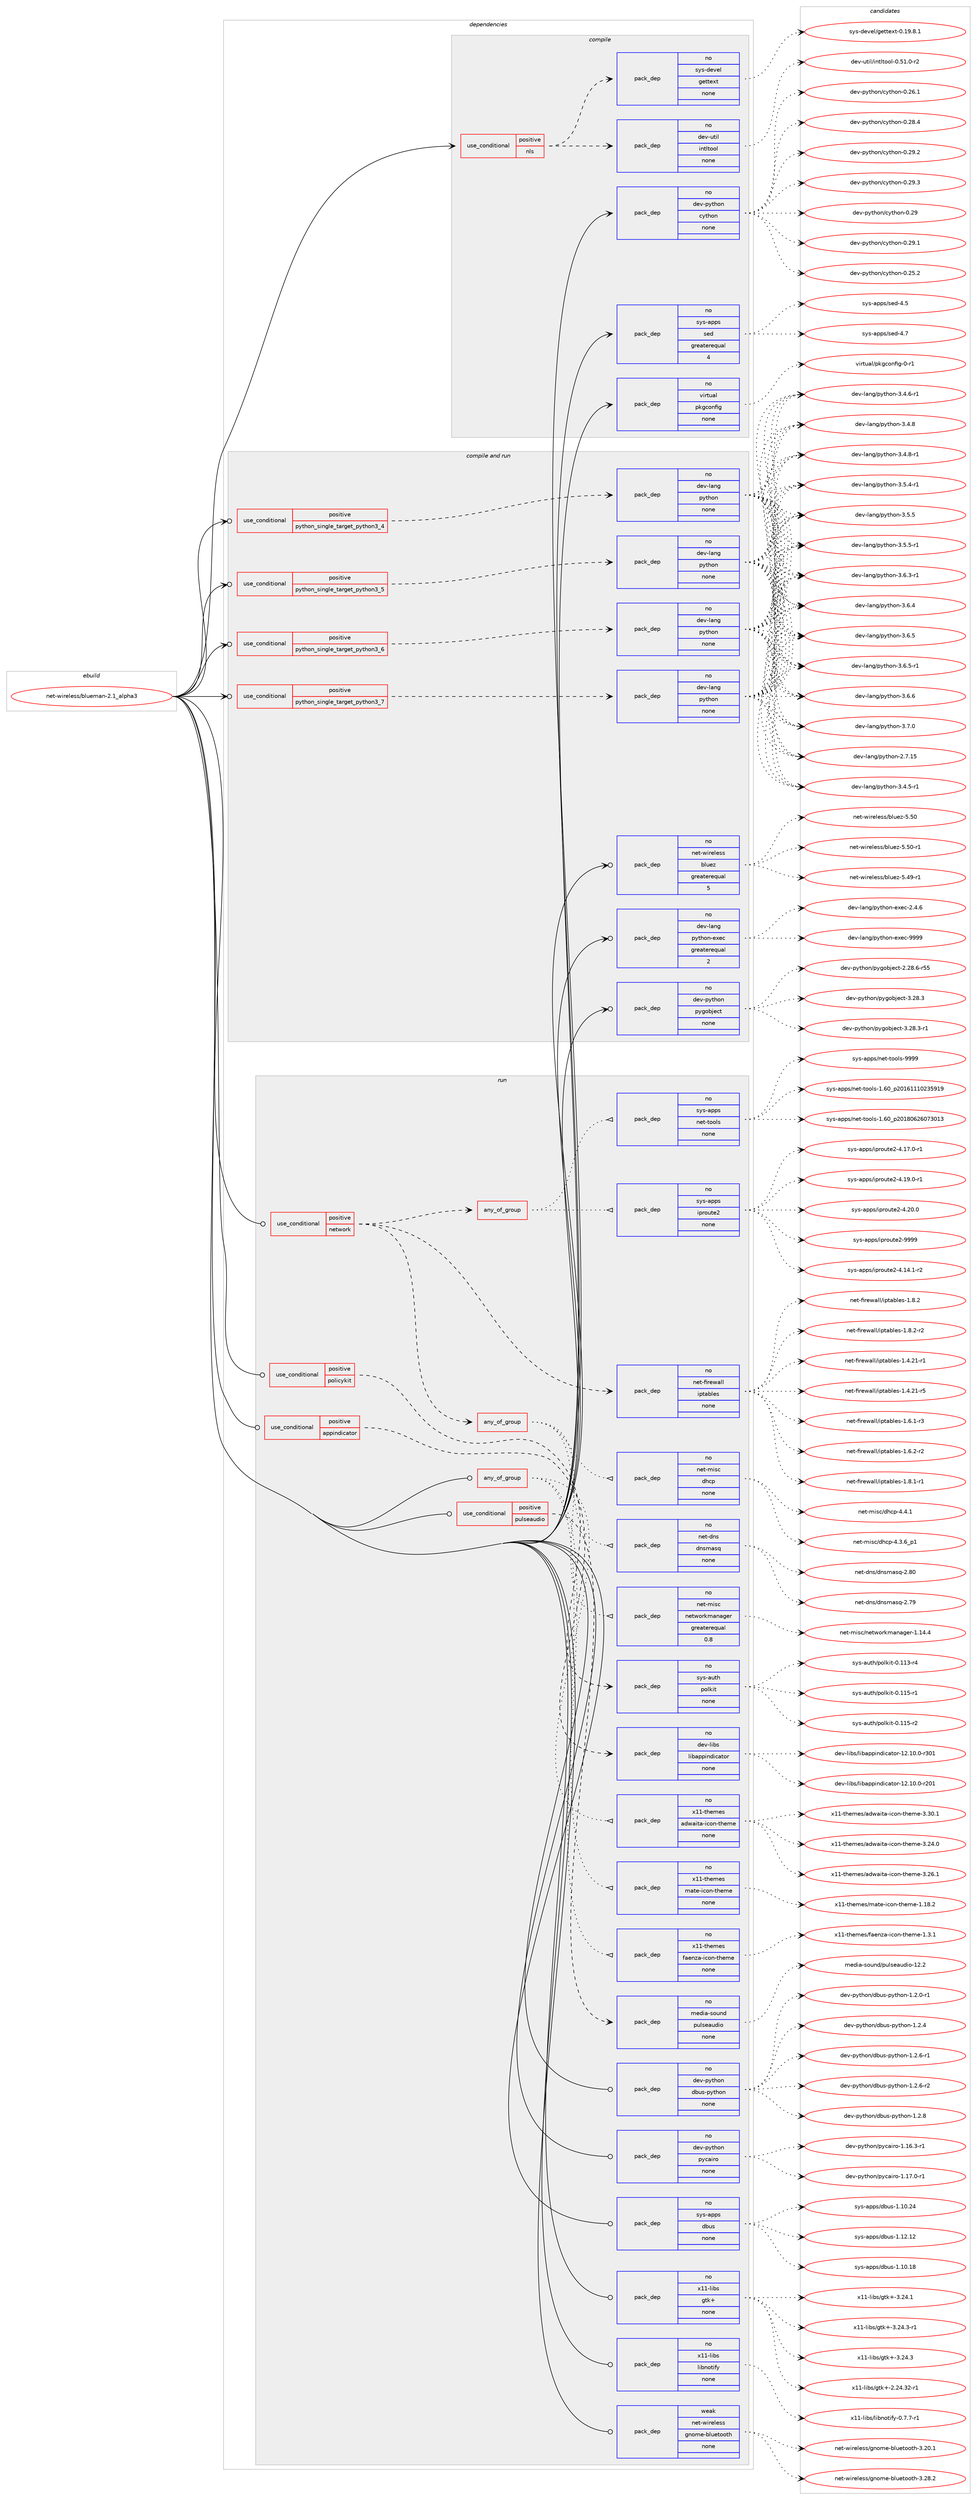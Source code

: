 digraph prolog {

# *************
# Graph options
# *************

newrank=true;
concentrate=true;
compound=true;
graph [rankdir=LR,fontname=Helvetica,fontsize=10,ranksep=1.5];#, ranksep=2.5, nodesep=0.2];
edge  [arrowhead=vee];
node  [fontname=Helvetica,fontsize=10];

# **********
# The ebuild
# **********

subgraph cluster_leftcol {
color=gray;
rank=same;
label=<<i>ebuild</i>>;
id [label="net-wireless/blueman-2.1_alpha3", color=red, width=4, href="../net-wireless/blueman-2.1_alpha3.svg"];
}

# ****************
# The dependencies
# ****************

subgraph cluster_midcol {
color=gray;
label=<<i>dependencies</i>>;
subgraph cluster_compile {
fillcolor="#eeeeee";
style=filled;
label=<<i>compile</i>>;
subgraph cond883 {
dependency4845 [label=<<TABLE BORDER="0" CELLBORDER="1" CELLSPACING="0" CELLPADDING="4"><TR><TD ROWSPAN="3" CELLPADDING="10">use_conditional</TD></TR><TR><TD>positive</TD></TR><TR><TD>nls</TD></TR></TABLE>>, shape=none, color=red];
subgraph pack3833 {
dependency4846 [label=<<TABLE BORDER="0" CELLBORDER="1" CELLSPACING="0" CELLPADDING="4" WIDTH="220"><TR><TD ROWSPAN="6" CELLPADDING="30">pack_dep</TD></TR><TR><TD WIDTH="110">no</TD></TR><TR><TD>dev-util</TD></TR><TR><TD>intltool</TD></TR><TR><TD>none</TD></TR><TR><TD></TD></TR></TABLE>>, shape=none, color=blue];
}
dependency4845:e -> dependency4846:w [weight=20,style="dashed",arrowhead="vee"];
subgraph pack3834 {
dependency4847 [label=<<TABLE BORDER="0" CELLBORDER="1" CELLSPACING="0" CELLPADDING="4" WIDTH="220"><TR><TD ROWSPAN="6" CELLPADDING="30">pack_dep</TD></TR><TR><TD WIDTH="110">no</TD></TR><TR><TD>sys-devel</TD></TR><TR><TD>gettext</TD></TR><TR><TD>none</TD></TR><TR><TD></TD></TR></TABLE>>, shape=none, color=blue];
}
dependency4845:e -> dependency4847:w [weight=20,style="dashed",arrowhead="vee"];
}
id:e -> dependency4845:w [weight=20,style="solid",arrowhead="vee"];
subgraph pack3835 {
dependency4848 [label=<<TABLE BORDER="0" CELLBORDER="1" CELLSPACING="0" CELLPADDING="4" WIDTH="220"><TR><TD ROWSPAN="6" CELLPADDING="30">pack_dep</TD></TR><TR><TD WIDTH="110">no</TD></TR><TR><TD>dev-python</TD></TR><TR><TD>cython</TD></TR><TR><TD>none</TD></TR><TR><TD></TD></TR></TABLE>>, shape=none, color=blue];
}
id:e -> dependency4848:w [weight=20,style="solid",arrowhead="vee"];
subgraph pack3836 {
dependency4849 [label=<<TABLE BORDER="0" CELLBORDER="1" CELLSPACING="0" CELLPADDING="4" WIDTH="220"><TR><TD ROWSPAN="6" CELLPADDING="30">pack_dep</TD></TR><TR><TD WIDTH="110">no</TD></TR><TR><TD>sys-apps</TD></TR><TR><TD>sed</TD></TR><TR><TD>greaterequal</TD></TR><TR><TD>4</TD></TR></TABLE>>, shape=none, color=blue];
}
id:e -> dependency4849:w [weight=20,style="solid",arrowhead="vee"];
subgraph pack3837 {
dependency4850 [label=<<TABLE BORDER="0" CELLBORDER="1" CELLSPACING="0" CELLPADDING="4" WIDTH="220"><TR><TD ROWSPAN="6" CELLPADDING="30">pack_dep</TD></TR><TR><TD WIDTH="110">no</TD></TR><TR><TD>virtual</TD></TR><TR><TD>pkgconfig</TD></TR><TR><TD>none</TD></TR><TR><TD></TD></TR></TABLE>>, shape=none, color=blue];
}
id:e -> dependency4850:w [weight=20,style="solid",arrowhead="vee"];
}
subgraph cluster_compileandrun {
fillcolor="#eeeeee";
style=filled;
label=<<i>compile and run</i>>;
subgraph cond884 {
dependency4851 [label=<<TABLE BORDER="0" CELLBORDER="1" CELLSPACING="0" CELLPADDING="4"><TR><TD ROWSPAN="3" CELLPADDING="10">use_conditional</TD></TR><TR><TD>positive</TD></TR><TR><TD>python_single_target_python3_4</TD></TR></TABLE>>, shape=none, color=red];
subgraph pack3838 {
dependency4852 [label=<<TABLE BORDER="0" CELLBORDER="1" CELLSPACING="0" CELLPADDING="4" WIDTH="220"><TR><TD ROWSPAN="6" CELLPADDING="30">pack_dep</TD></TR><TR><TD WIDTH="110">no</TD></TR><TR><TD>dev-lang</TD></TR><TR><TD>python</TD></TR><TR><TD>none</TD></TR><TR><TD></TD></TR></TABLE>>, shape=none, color=blue];
}
dependency4851:e -> dependency4852:w [weight=20,style="dashed",arrowhead="vee"];
}
id:e -> dependency4851:w [weight=20,style="solid",arrowhead="odotvee"];
subgraph cond885 {
dependency4853 [label=<<TABLE BORDER="0" CELLBORDER="1" CELLSPACING="0" CELLPADDING="4"><TR><TD ROWSPAN="3" CELLPADDING="10">use_conditional</TD></TR><TR><TD>positive</TD></TR><TR><TD>python_single_target_python3_5</TD></TR></TABLE>>, shape=none, color=red];
subgraph pack3839 {
dependency4854 [label=<<TABLE BORDER="0" CELLBORDER="1" CELLSPACING="0" CELLPADDING="4" WIDTH="220"><TR><TD ROWSPAN="6" CELLPADDING="30">pack_dep</TD></TR><TR><TD WIDTH="110">no</TD></TR><TR><TD>dev-lang</TD></TR><TR><TD>python</TD></TR><TR><TD>none</TD></TR><TR><TD></TD></TR></TABLE>>, shape=none, color=blue];
}
dependency4853:e -> dependency4854:w [weight=20,style="dashed",arrowhead="vee"];
}
id:e -> dependency4853:w [weight=20,style="solid",arrowhead="odotvee"];
subgraph cond886 {
dependency4855 [label=<<TABLE BORDER="0" CELLBORDER="1" CELLSPACING="0" CELLPADDING="4"><TR><TD ROWSPAN="3" CELLPADDING="10">use_conditional</TD></TR><TR><TD>positive</TD></TR><TR><TD>python_single_target_python3_6</TD></TR></TABLE>>, shape=none, color=red];
subgraph pack3840 {
dependency4856 [label=<<TABLE BORDER="0" CELLBORDER="1" CELLSPACING="0" CELLPADDING="4" WIDTH="220"><TR><TD ROWSPAN="6" CELLPADDING="30">pack_dep</TD></TR><TR><TD WIDTH="110">no</TD></TR><TR><TD>dev-lang</TD></TR><TR><TD>python</TD></TR><TR><TD>none</TD></TR><TR><TD></TD></TR></TABLE>>, shape=none, color=blue];
}
dependency4855:e -> dependency4856:w [weight=20,style="dashed",arrowhead="vee"];
}
id:e -> dependency4855:w [weight=20,style="solid",arrowhead="odotvee"];
subgraph cond887 {
dependency4857 [label=<<TABLE BORDER="0" CELLBORDER="1" CELLSPACING="0" CELLPADDING="4"><TR><TD ROWSPAN="3" CELLPADDING="10">use_conditional</TD></TR><TR><TD>positive</TD></TR><TR><TD>python_single_target_python3_7</TD></TR></TABLE>>, shape=none, color=red];
subgraph pack3841 {
dependency4858 [label=<<TABLE BORDER="0" CELLBORDER="1" CELLSPACING="0" CELLPADDING="4" WIDTH="220"><TR><TD ROWSPAN="6" CELLPADDING="30">pack_dep</TD></TR><TR><TD WIDTH="110">no</TD></TR><TR><TD>dev-lang</TD></TR><TR><TD>python</TD></TR><TR><TD>none</TD></TR><TR><TD></TD></TR></TABLE>>, shape=none, color=blue];
}
dependency4857:e -> dependency4858:w [weight=20,style="dashed",arrowhead="vee"];
}
id:e -> dependency4857:w [weight=20,style="solid",arrowhead="odotvee"];
subgraph pack3842 {
dependency4859 [label=<<TABLE BORDER="0" CELLBORDER="1" CELLSPACING="0" CELLPADDING="4" WIDTH="220"><TR><TD ROWSPAN="6" CELLPADDING="30">pack_dep</TD></TR><TR><TD WIDTH="110">no</TD></TR><TR><TD>dev-lang</TD></TR><TR><TD>python-exec</TD></TR><TR><TD>greaterequal</TD></TR><TR><TD>2</TD></TR></TABLE>>, shape=none, color=blue];
}
id:e -> dependency4859:w [weight=20,style="solid",arrowhead="odotvee"];
subgraph pack3843 {
dependency4860 [label=<<TABLE BORDER="0" CELLBORDER="1" CELLSPACING="0" CELLPADDING="4" WIDTH="220"><TR><TD ROWSPAN="6" CELLPADDING="30">pack_dep</TD></TR><TR><TD WIDTH="110">no</TD></TR><TR><TD>dev-python</TD></TR><TR><TD>pygobject</TD></TR><TR><TD>none</TD></TR><TR><TD></TD></TR></TABLE>>, shape=none, color=blue];
}
id:e -> dependency4860:w [weight=20,style="solid",arrowhead="odotvee"];
subgraph pack3844 {
dependency4861 [label=<<TABLE BORDER="0" CELLBORDER="1" CELLSPACING="0" CELLPADDING="4" WIDTH="220"><TR><TD ROWSPAN="6" CELLPADDING="30">pack_dep</TD></TR><TR><TD WIDTH="110">no</TD></TR><TR><TD>net-wireless</TD></TR><TR><TD>bluez</TD></TR><TR><TD>greaterequal</TD></TR><TR><TD>5</TD></TR></TABLE>>, shape=none, color=blue];
}
id:e -> dependency4861:w [weight=20,style="solid",arrowhead="odotvee"];
}
subgraph cluster_run {
fillcolor="#eeeeee";
style=filled;
label=<<i>run</i>>;
subgraph any128 {
dependency4862 [label=<<TABLE BORDER="0" CELLBORDER="1" CELLSPACING="0" CELLPADDING="4"><TR><TD CELLPADDING="10">any_of_group</TD></TR></TABLE>>, shape=none, color=red];subgraph pack3845 {
dependency4863 [label=<<TABLE BORDER="0" CELLBORDER="1" CELLSPACING="0" CELLPADDING="4" WIDTH="220"><TR><TD ROWSPAN="6" CELLPADDING="30">pack_dep</TD></TR><TR><TD WIDTH="110">no</TD></TR><TR><TD>x11-themes</TD></TR><TR><TD>adwaita-icon-theme</TD></TR><TR><TD>none</TD></TR><TR><TD></TD></TR></TABLE>>, shape=none, color=blue];
}
dependency4862:e -> dependency4863:w [weight=20,style="dotted",arrowhead="oinv"];
subgraph pack3846 {
dependency4864 [label=<<TABLE BORDER="0" CELLBORDER="1" CELLSPACING="0" CELLPADDING="4" WIDTH="220"><TR><TD ROWSPAN="6" CELLPADDING="30">pack_dep</TD></TR><TR><TD WIDTH="110">no</TD></TR><TR><TD>x11-themes</TD></TR><TR><TD>faenza-icon-theme</TD></TR><TR><TD>none</TD></TR><TR><TD></TD></TR></TABLE>>, shape=none, color=blue];
}
dependency4862:e -> dependency4864:w [weight=20,style="dotted",arrowhead="oinv"];
subgraph pack3847 {
dependency4865 [label=<<TABLE BORDER="0" CELLBORDER="1" CELLSPACING="0" CELLPADDING="4" WIDTH="220"><TR><TD ROWSPAN="6" CELLPADDING="30">pack_dep</TD></TR><TR><TD WIDTH="110">no</TD></TR><TR><TD>x11-themes</TD></TR><TR><TD>mate-icon-theme</TD></TR><TR><TD>none</TD></TR><TR><TD></TD></TR></TABLE>>, shape=none, color=blue];
}
dependency4862:e -> dependency4865:w [weight=20,style="dotted",arrowhead="oinv"];
}
id:e -> dependency4862:w [weight=20,style="solid",arrowhead="odot"];
subgraph cond888 {
dependency4866 [label=<<TABLE BORDER="0" CELLBORDER="1" CELLSPACING="0" CELLPADDING="4"><TR><TD ROWSPAN="3" CELLPADDING="10">use_conditional</TD></TR><TR><TD>positive</TD></TR><TR><TD>appindicator</TD></TR></TABLE>>, shape=none, color=red];
subgraph pack3848 {
dependency4867 [label=<<TABLE BORDER="0" CELLBORDER="1" CELLSPACING="0" CELLPADDING="4" WIDTH="220"><TR><TD ROWSPAN="6" CELLPADDING="30">pack_dep</TD></TR><TR><TD WIDTH="110">no</TD></TR><TR><TD>dev-libs</TD></TR><TR><TD>libappindicator</TD></TR><TR><TD>none</TD></TR><TR><TD></TD></TR></TABLE>>, shape=none, color=blue];
}
dependency4866:e -> dependency4867:w [weight=20,style="dashed",arrowhead="vee"];
}
id:e -> dependency4866:w [weight=20,style="solid",arrowhead="odot"];
subgraph cond889 {
dependency4868 [label=<<TABLE BORDER="0" CELLBORDER="1" CELLSPACING="0" CELLPADDING="4"><TR><TD ROWSPAN="3" CELLPADDING="10">use_conditional</TD></TR><TR><TD>positive</TD></TR><TR><TD>network</TD></TR></TABLE>>, shape=none, color=red];
subgraph pack3849 {
dependency4869 [label=<<TABLE BORDER="0" CELLBORDER="1" CELLSPACING="0" CELLPADDING="4" WIDTH="220"><TR><TD ROWSPAN="6" CELLPADDING="30">pack_dep</TD></TR><TR><TD WIDTH="110">no</TD></TR><TR><TD>net-firewall</TD></TR><TR><TD>iptables</TD></TR><TR><TD>none</TD></TR><TR><TD></TD></TR></TABLE>>, shape=none, color=blue];
}
dependency4868:e -> dependency4869:w [weight=20,style="dashed",arrowhead="vee"];
subgraph any129 {
dependency4870 [label=<<TABLE BORDER="0" CELLBORDER="1" CELLSPACING="0" CELLPADDING="4"><TR><TD CELLPADDING="10">any_of_group</TD></TR></TABLE>>, shape=none, color=red];subgraph pack3850 {
dependency4871 [label=<<TABLE BORDER="0" CELLBORDER="1" CELLSPACING="0" CELLPADDING="4" WIDTH="220"><TR><TD ROWSPAN="6" CELLPADDING="30">pack_dep</TD></TR><TR><TD WIDTH="110">no</TD></TR><TR><TD>sys-apps</TD></TR><TR><TD>net-tools</TD></TR><TR><TD>none</TD></TR><TR><TD></TD></TR></TABLE>>, shape=none, color=blue];
}
dependency4870:e -> dependency4871:w [weight=20,style="dotted",arrowhead="oinv"];
subgraph pack3851 {
dependency4872 [label=<<TABLE BORDER="0" CELLBORDER="1" CELLSPACING="0" CELLPADDING="4" WIDTH="220"><TR><TD ROWSPAN="6" CELLPADDING="30">pack_dep</TD></TR><TR><TD WIDTH="110">no</TD></TR><TR><TD>sys-apps</TD></TR><TR><TD>iproute2</TD></TR><TR><TD>none</TD></TR><TR><TD></TD></TR></TABLE>>, shape=none, color=blue];
}
dependency4870:e -> dependency4872:w [weight=20,style="dotted",arrowhead="oinv"];
}
dependency4868:e -> dependency4870:w [weight=20,style="dashed",arrowhead="vee"];
subgraph any130 {
dependency4873 [label=<<TABLE BORDER="0" CELLBORDER="1" CELLSPACING="0" CELLPADDING="4"><TR><TD CELLPADDING="10">any_of_group</TD></TR></TABLE>>, shape=none, color=red];subgraph pack3852 {
dependency4874 [label=<<TABLE BORDER="0" CELLBORDER="1" CELLSPACING="0" CELLPADDING="4" WIDTH="220"><TR><TD ROWSPAN="6" CELLPADDING="30">pack_dep</TD></TR><TR><TD WIDTH="110">no</TD></TR><TR><TD>net-dns</TD></TR><TR><TD>dnsmasq</TD></TR><TR><TD>none</TD></TR><TR><TD></TD></TR></TABLE>>, shape=none, color=blue];
}
dependency4873:e -> dependency4874:w [weight=20,style="dotted",arrowhead="oinv"];
subgraph pack3853 {
dependency4875 [label=<<TABLE BORDER="0" CELLBORDER="1" CELLSPACING="0" CELLPADDING="4" WIDTH="220"><TR><TD ROWSPAN="6" CELLPADDING="30">pack_dep</TD></TR><TR><TD WIDTH="110">no</TD></TR><TR><TD>net-misc</TD></TR><TR><TD>dhcp</TD></TR><TR><TD>none</TD></TR><TR><TD></TD></TR></TABLE>>, shape=none, color=blue];
}
dependency4873:e -> dependency4875:w [weight=20,style="dotted",arrowhead="oinv"];
subgraph pack3854 {
dependency4876 [label=<<TABLE BORDER="0" CELLBORDER="1" CELLSPACING="0" CELLPADDING="4" WIDTH="220"><TR><TD ROWSPAN="6" CELLPADDING="30">pack_dep</TD></TR><TR><TD WIDTH="110">no</TD></TR><TR><TD>net-misc</TD></TR><TR><TD>networkmanager</TD></TR><TR><TD>greaterequal</TD></TR><TR><TD>0.8</TD></TR></TABLE>>, shape=none, color=blue];
}
dependency4873:e -> dependency4876:w [weight=20,style="dotted",arrowhead="oinv"];
}
dependency4868:e -> dependency4873:w [weight=20,style="dashed",arrowhead="vee"];
}
id:e -> dependency4868:w [weight=20,style="solid",arrowhead="odot"];
subgraph cond890 {
dependency4877 [label=<<TABLE BORDER="0" CELLBORDER="1" CELLSPACING="0" CELLPADDING="4"><TR><TD ROWSPAN="3" CELLPADDING="10">use_conditional</TD></TR><TR><TD>positive</TD></TR><TR><TD>policykit</TD></TR></TABLE>>, shape=none, color=red];
subgraph pack3855 {
dependency4878 [label=<<TABLE BORDER="0" CELLBORDER="1" CELLSPACING="0" CELLPADDING="4" WIDTH="220"><TR><TD ROWSPAN="6" CELLPADDING="30">pack_dep</TD></TR><TR><TD WIDTH="110">no</TD></TR><TR><TD>sys-auth</TD></TR><TR><TD>polkit</TD></TR><TR><TD>none</TD></TR><TR><TD></TD></TR></TABLE>>, shape=none, color=blue];
}
dependency4877:e -> dependency4878:w [weight=20,style="dashed",arrowhead="vee"];
}
id:e -> dependency4877:w [weight=20,style="solid",arrowhead="odot"];
subgraph cond891 {
dependency4879 [label=<<TABLE BORDER="0" CELLBORDER="1" CELLSPACING="0" CELLPADDING="4"><TR><TD ROWSPAN="3" CELLPADDING="10">use_conditional</TD></TR><TR><TD>positive</TD></TR><TR><TD>pulseaudio</TD></TR></TABLE>>, shape=none, color=red];
subgraph pack3856 {
dependency4880 [label=<<TABLE BORDER="0" CELLBORDER="1" CELLSPACING="0" CELLPADDING="4" WIDTH="220"><TR><TD ROWSPAN="6" CELLPADDING="30">pack_dep</TD></TR><TR><TD WIDTH="110">no</TD></TR><TR><TD>media-sound</TD></TR><TR><TD>pulseaudio</TD></TR><TR><TD>none</TD></TR><TR><TD></TD></TR></TABLE>>, shape=none, color=blue];
}
dependency4879:e -> dependency4880:w [weight=20,style="dashed",arrowhead="vee"];
}
id:e -> dependency4879:w [weight=20,style="solid",arrowhead="odot"];
subgraph pack3857 {
dependency4881 [label=<<TABLE BORDER="0" CELLBORDER="1" CELLSPACING="0" CELLPADDING="4" WIDTH="220"><TR><TD ROWSPAN="6" CELLPADDING="30">pack_dep</TD></TR><TR><TD WIDTH="110">no</TD></TR><TR><TD>dev-python</TD></TR><TR><TD>dbus-python</TD></TR><TR><TD>none</TD></TR><TR><TD></TD></TR></TABLE>>, shape=none, color=blue];
}
id:e -> dependency4881:w [weight=20,style="solid",arrowhead="odot"];
subgraph pack3858 {
dependency4882 [label=<<TABLE BORDER="0" CELLBORDER="1" CELLSPACING="0" CELLPADDING="4" WIDTH="220"><TR><TD ROWSPAN="6" CELLPADDING="30">pack_dep</TD></TR><TR><TD WIDTH="110">no</TD></TR><TR><TD>dev-python</TD></TR><TR><TD>pycairo</TD></TR><TR><TD>none</TD></TR><TR><TD></TD></TR></TABLE>>, shape=none, color=blue];
}
id:e -> dependency4882:w [weight=20,style="solid",arrowhead="odot"];
subgraph pack3859 {
dependency4883 [label=<<TABLE BORDER="0" CELLBORDER="1" CELLSPACING="0" CELLPADDING="4" WIDTH="220"><TR><TD ROWSPAN="6" CELLPADDING="30">pack_dep</TD></TR><TR><TD WIDTH="110">no</TD></TR><TR><TD>sys-apps</TD></TR><TR><TD>dbus</TD></TR><TR><TD>none</TD></TR><TR><TD></TD></TR></TABLE>>, shape=none, color=blue];
}
id:e -> dependency4883:w [weight=20,style="solid",arrowhead="odot"];
subgraph pack3860 {
dependency4884 [label=<<TABLE BORDER="0" CELLBORDER="1" CELLSPACING="0" CELLPADDING="4" WIDTH="220"><TR><TD ROWSPAN="6" CELLPADDING="30">pack_dep</TD></TR><TR><TD WIDTH="110">no</TD></TR><TR><TD>x11-libs</TD></TR><TR><TD>gtk+</TD></TR><TR><TD>none</TD></TR><TR><TD></TD></TR></TABLE>>, shape=none, color=blue];
}
id:e -> dependency4884:w [weight=20,style="solid",arrowhead="odot"];
subgraph pack3861 {
dependency4885 [label=<<TABLE BORDER="0" CELLBORDER="1" CELLSPACING="0" CELLPADDING="4" WIDTH="220"><TR><TD ROWSPAN="6" CELLPADDING="30">pack_dep</TD></TR><TR><TD WIDTH="110">no</TD></TR><TR><TD>x11-libs</TD></TR><TR><TD>libnotify</TD></TR><TR><TD>none</TD></TR><TR><TD></TD></TR></TABLE>>, shape=none, color=blue];
}
id:e -> dependency4885:w [weight=20,style="solid",arrowhead="odot"];
subgraph pack3862 {
dependency4886 [label=<<TABLE BORDER="0" CELLBORDER="1" CELLSPACING="0" CELLPADDING="4" WIDTH="220"><TR><TD ROWSPAN="6" CELLPADDING="30">pack_dep</TD></TR><TR><TD WIDTH="110">weak</TD></TR><TR><TD>net-wireless</TD></TR><TR><TD>gnome-bluetooth</TD></TR><TR><TD>none</TD></TR><TR><TD></TD></TR></TABLE>>, shape=none, color=blue];
}
id:e -> dependency4886:w [weight=20,style="solid",arrowhead="odot"];
}
}

# **************
# The candidates
# **************

subgraph cluster_choices {
rank=same;
color=gray;
label=<<i>candidates</i>>;

subgraph choice3833 {
color=black;
nodesep=1;
choice1001011184511711610510847105110116108116111111108454846534946484511450 [label="dev-util/intltool-0.51.0-r2", color=red, width=4,href="../dev-util/intltool-0.51.0-r2.svg"];
dependency4846:e -> choice1001011184511711610510847105110116108116111111108454846534946484511450:w [style=dotted,weight="100"];
}
subgraph choice3834 {
color=black;
nodesep=1;
choice1151211154510010111810110847103101116116101120116454846495746564649 [label="sys-devel/gettext-0.19.8.1", color=red, width=4,href="../sys-devel/gettext-0.19.8.1.svg"];
dependency4847:e -> choice1151211154510010111810110847103101116116101120116454846495746564649:w [style=dotted,weight="100"];
}
subgraph choice3835 {
color=black;
nodesep=1;
choice1001011184511212111610411111047991211161041111104548465057 [label="dev-python/cython-0.29", color=red, width=4,href="../dev-python/cython-0.29.svg"];
choice10010111845112121116104111110479912111610411111045484650574649 [label="dev-python/cython-0.29.1", color=red, width=4,href="../dev-python/cython-0.29.1.svg"];
choice10010111845112121116104111110479912111610411111045484650534650 [label="dev-python/cython-0.25.2", color=red, width=4,href="../dev-python/cython-0.25.2.svg"];
choice10010111845112121116104111110479912111610411111045484650544649 [label="dev-python/cython-0.26.1", color=red, width=4,href="../dev-python/cython-0.26.1.svg"];
choice10010111845112121116104111110479912111610411111045484650564652 [label="dev-python/cython-0.28.4", color=red, width=4,href="../dev-python/cython-0.28.4.svg"];
choice10010111845112121116104111110479912111610411111045484650574650 [label="dev-python/cython-0.29.2", color=red, width=4,href="../dev-python/cython-0.29.2.svg"];
choice10010111845112121116104111110479912111610411111045484650574651 [label="dev-python/cython-0.29.3", color=red, width=4,href="../dev-python/cython-0.29.3.svg"];
dependency4848:e -> choice1001011184511212111610411111047991211161041111104548465057:w [style=dotted,weight="100"];
dependency4848:e -> choice10010111845112121116104111110479912111610411111045484650574649:w [style=dotted,weight="100"];
dependency4848:e -> choice10010111845112121116104111110479912111610411111045484650534650:w [style=dotted,weight="100"];
dependency4848:e -> choice10010111845112121116104111110479912111610411111045484650544649:w [style=dotted,weight="100"];
dependency4848:e -> choice10010111845112121116104111110479912111610411111045484650564652:w [style=dotted,weight="100"];
dependency4848:e -> choice10010111845112121116104111110479912111610411111045484650574650:w [style=dotted,weight="100"];
dependency4848:e -> choice10010111845112121116104111110479912111610411111045484650574651:w [style=dotted,weight="100"];
}
subgraph choice3836 {
color=black;
nodesep=1;
choice11512111545971121121154711510110045524653 [label="sys-apps/sed-4.5", color=red, width=4,href="../sys-apps/sed-4.5.svg"];
choice11512111545971121121154711510110045524655 [label="sys-apps/sed-4.7", color=red, width=4,href="../sys-apps/sed-4.7.svg"];
dependency4849:e -> choice11512111545971121121154711510110045524653:w [style=dotted,weight="100"];
dependency4849:e -> choice11512111545971121121154711510110045524655:w [style=dotted,weight="100"];
}
subgraph choice3837 {
color=black;
nodesep=1;
choice11810511411611797108471121071039911111010210510345484511449 [label="virtual/pkgconfig-0-r1", color=red, width=4,href="../virtual/pkgconfig-0-r1.svg"];
dependency4850:e -> choice11810511411611797108471121071039911111010210510345484511449:w [style=dotted,weight="100"];
}
subgraph choice3838 {
color=black;
nodesep=1;
choice10010111845108971101034711212111610411111045504655464953 [label="dev-lang/python-2.7.15", color=red, width=4,href="../dev-lang/python-2.7.15.svg"];
choice1001011184510897110103471121211161041111104551465246534511449 [label="dev-lang/python-3.4.5-r1", color=red, width=4,href="../dev-lang/python-3.4.5-r1.svg"];
choice1001011184510897110103471121211161041111104551465246544511449 [label="dev-lang/python-3.4.6-r1", color=red, width=4,href="../dev-lang/python-3.4.6-r1.svg"];
choice100101118451089711010347112121116104111110455146524656 [label="dev-lang/python-3.4.8", color=red, width=4,href="../dev-lang/python-3.4.8.svg"];
choice1001011184510897110103471121211161041111104551465246564511449 [label="dev-lang/python-3.4.8-r1", color=red, width=4,href="../dev-lang/python-3.4.8-r1.svg"];
choice1001011184510897110103471121211161041111104551465346524511449 [label="dev-lang/python-3.5.4-r1", color=red, width=4,href="../dev-lang/python-3.5.4-r1.svg"];
choice100101118451089711010347112121116104111110455146534653 [label="dev-lang/python-3.5.5", color=red, width=4,href="../dev-lang/python-3.5.5.svg"];
choice1001011184510897110103471121211161041111104551465346534511449 [label="dev-lang/python-3.5.5-r1", color=red, width=4,href="../dev-lang/python-3.5.5-r1.svg"];
choice1001011184510897110103471121211161041111104551465446514511449 [label="dev-lang/python-3.6.3-r1", color=red, width=4,href="../dev-lang/python-3.6.3-r1.svg"];
choice100101118451089711010347112121116104111110455146544652 [label="dev-lang/python-3.6.4", color=red, width=4,href="../dev-lang/python-3.6.4.svg"];
choice100101118451089711010347112121116104111110455146544653 [label="dev-lang/python-3.6.5", color=red, width=4,href="../dev-lang/python-3.6.5.svg"];
choice1001011184510897110103471121211161041111104551465446534511449 [label="dev-lang/python-3.6.5-r1", color=red, width=4,href="../dev-lang/python-3.6.5-r1.svg"];
choice100101118451089711010347112121116104111110455146544654 [label="dev-lang/python-3.6.6", color=red, width=4,href="../dev-lang/python-3.6.6.svg"];
choice100101118451089711010347112121116104111110455146554648 [label="dev-lang/python-3.7.0", color=red, width=4,href="../dev-lang/python-3.7.0.svg"];
dependency4852:e -> choice10010111845108971101034711212111610411111045504655464953:w [style=dotted,weight="100"];
dependency4852:e -> choice1001011184510897110103471121211161041111104551465246534511449:w [style=dotted,weight="100"];
dependency4852:e -> choice1001011184510897110103471121211161041111104551465246544511449:w [style=dotted,weight="100"];
dependency4852:e -> choice100101118451089711010347112121116104111110455146524656:w [style=dotted,weight="100"];
dependency4852:e -> choice1001011184510897110103471121211161041111104551465246564511449:w [style=dotted,weight="100"];
dependency4852:e -> choice1001011184510897110103471121211161041111104551465346524511449:w [style=dotted,weight="100"];
dependency4852:e -> choice100101118451089711010347112121116104111110455146534653:w [style=dotted,weight="100"];
dependency4852:e -> choice1001011184510897110103471121211161041111104551465346534511449:w [style=dotted,weight="100"];
dependency4852:e -> choice1001011184510897110103471121211161041111104551465446514511449:w [style=dotted,weight="100"];
dependency4852:e -> choice100101118451089711010347112121116104111110455146544652:w [style=dotted,weight="100"];
dependency4852:e -> choice100101118451089711010347112121116104111110455146544653:w [style=dotted,weight="100"];
dependency4852:e -> choice1001011184510897110103471121211161041111104551465446534511449:w [style=dotted,weight="100"];
dependency4852:e -> choice100101118451089711010347112121116104111110455146544654:w [style=dotted,weight="100"];
dependency4852:e -> choice100101118451089711010347112121116104111110455146554648:w [style=dotted,weight="100"];
}
subgraph choice3839 {
color=black;
nodesep=1;
choice10010111845108971101034711212111610411111045504655464953 [label="dev-lang/python-2.7.15", color=red, width=4,href="../dev-lang/python-2.7.15.svg"];
choice1001011184510897110103471121211161041111104551465246534511449 [label="dev-lang/python-3.4.5-r1", color=red, width=4,href="../dev-lang/python-3.4.5-r1.svg"];
choice1001011184510897110103471121211161041111104551465246544511449 [label="dev-lang/python-3.4.6-r1", color=red, width=4,href="../dev-lang/python-3.4.6-r1.svg"];
choice100101118451089711010347112121116104111110455146524656 [label="dev-lang/python-3.4.8", color=red, width=4,href="../dev-lang/python-3.4.8.svg"];
choice1001011184510897110103471121211161041111104551465246564511449 [label="dev-lang/python-3.4.8-r1", color=red, width=4,href="../dev-lang/python-3.4.8-r1.svg"];
choice1001011184510897110103471121211161041111104551465346524511449 [label="dev-lang/python-3.5.4-r1", color=red, width=4,href="../dev-lang/python-3.5.4-r1.svg"];
choice100101118451089711010347112121116104111110455146534653 [label="dev-lang/python-3.5.5", color=red, width=4,href="../dev-lang/python-3.5.5.svg"];
choice1001011184510897110103471121211161041111104551465346534511449 [label="dev-lang/python-3.5.5-r1", color=red, width=4,href="../dev-lang/python-3.5.5-r1.svg"];
choice1001011184510897110103471121211161041111104551465446514511449 [label="dev-lang/python-3.6.3-r1", color=red, width=4,href="../dev-lang/python-3.6.3-r1.svg"];
choice100101118451089711010347112121116104111110455146544652 [label="dev-lang/python-3.6.4", color=red, width=4,href="../dev-lang/python-3.6.4.svg"];
choice100101118451089711010347112121116104111110455146544653 [label="dev-lang/python-3.6.5", color=red, width=4,href="../dev-lang/python-3.6.5.svg"];
choice1001011184510897110103471121211161041111104551465446534511449 [label="dev-lang/python-3.6.5-r1", color=red, width=4,href="../dev-lang/python-3.6.5-r1.svg"];
choice100101118451089711010347112121116104111110455146544654 [label="dev-lang/python-3.6.6", color=red, width=4,href="../dev-lang/python-3.6.6.svg"];
choice100101118451089711010347112121116104111110455146554648 [label="dev-lang/python-3.7.0", color=red, width=4,href="../dev-lang/python-3.7.0.svg"];
dependency4854:e -> choice10010111845108971101034711212111610411111045504655464953:w [style=dotted,weight="100"];
dependency4854:e -> choice1001011184510897110103471121211161041111104551465246534511449:w [style=dotted,weight="100"];
dependency4854:e -> choice1001011184510897110103471121211161041111104551465246544511449:w [style=dotted,weight="100"];
dependency4854:e -> choice100101118451089711010347112121116104111110455146524656:w [style=dotted,weight="100"];
dependency4854:e -> choice1001011184510897110103471121211161041111104551465246564511449:w [style=dotted,weight="100"];
dependency4854:e -> choice1001011184510897110103471121211161041111104551465346524511449:w [style=dotted,weight="100"];
dependency4854:e -> choice100101118451089711010347112121116104111110455146534653:w [style=dotted,weight="100"];
dependency4854:e -> choice1001011184510897110103471121211161041111104551465346534511449:w [style=dotted,weight="100"];
dependency4854:e -> choice1001011184510897110103471121211161041111104551465446514511449:w [style=dotted,weight="100"];
dependency4854:e -> choice100101118451089711010347112121116104111110455146544652:w [style=dotted,weight="100"];
dependency4854:e -> choice100101118451089711010347112121116104111110455146544653:w [style=dotted,weight="100"];
dependency4854:e -> choice1001011184510897110103471121211161041111104551465446534511449:w [style=dotted,weight="100"];
dependency4854:e -> choice100101118451089711010347112121116104111110455146544654:w [style=dotted,weight="100"];
dependency4854:e -> choice100101118451089711010347112121116104111110455146554648:w [style=dotted,weight="100"];
}
subgraph choice3840 {
color=black;
nodesep=1;
choice10010111845108971101034711212111610411111045504655464953 [label="dev-lang/python-2.7.15", color=red, width=4,href="../dev-lang/python-2.7.15.svg"];
choice1001011184510897110103471121211161041111104551465246534511449 [label="dev-lang/python-3.4.5-r1", color=red, width=4,href="../dev-lang/python-3.4.5-r1.svg"];
choice1001011184510897110103471121211161041111104551465246544511449 [label="dev-lang/python-3.4.6-r1", color=red, width=4,href="../dev-lang/python-3.4.6-r1.svg"];
choice100101118451089711010347112121116104111110455146524656 [label="dev-lang/python-3.4.8", color=red, width=4,href="../dev-lang/python-3.4.8.svg"];
choice1001011184510897110103471121211161041111104551465246564511449 [label="dev-lang/python-3.4.8-r1", color=red, width=4,href="../dev-lang/python-3.4.8-r1.svg"];
choice1001011184510897110103471121211161041111104551465346524511449 [label="dev-lang/python-3.5.4-r1", color=red, width=4,href="../dev-lang/python-3.5.4-r1.svg"];
choice100101118451089711010347112121116104111110455146534653 [label="dev-lang/python-3.5.5", color=red, width=4,href="../dev-lang/python-3.5.5.svg"];
choice1001011184510897110103471121211161041111104551465346534511449 [label="dev-lang/python-3.5.5-r1", color=red, width=4,href="../dev-lang/python-3.5.5-r1.svg"];
choice1001011184510897110103471121211161041111104551465446514511449 [label="dev-lang/python-3.6.3-r1", color=red, width=4,href="../dev-lang/python-3.6.3-r1.svg"];
choice100101118451089711010347112121116104111110455146544652 [label="dev-lang/python-3.6.4", color=red, width=4,href="../dev-lang/python-3.6.4.svg"];
choice100101118451089711010347112121116104111110455146544653 [label="dev-lang/python-3.6.5", color=red, width=4,href="../dev-lang/python-3.6.5.svg"];
choice1001011184510897110103471121211161041111104551465446534511449 [label="dev-lang/python-3.6.5-r1", color=red, width=4,href="../dev-lang/python-3.6.5-r1.svg"];
choice100101118451089711010347112121116104111110455146544654 [label="dev-lang/python-3.6.6", color=red, width=4,href="../dev-lang/python-3.6.6.svg"];
choice100101118451089711010347112121116104111110455146554648 [label="dev-lang/python-3.7.0", color=red, width=4,href="../dev-lang/python-3.7.0.svg"];
dependency4856:e -> choice10010111845108971101034711212111610411111045504655464953:w [style=dotted,weight="100"];
dependency4856:e -> choice1001011184510897110103471121211161041111104551465246534511449:w [style=dotted,weight="100"];
dependency4856:e -> choice1001011184510897110103471121211161041111104551465246544511449:w [style=dotted,weight="100"];
dependency4856:e -> choice100101118451089711010347112121116104111110455146524656:w [style=dotted,weight="100"];
dependency4856:e -> choice1001011184510897110103471121211161041111104551465246564511449:w [style=dotted,weight="100"];
dependency4856:e -> choice1001011184510897110103471121211161041111104551465346524511449:w [style=dotted,weight="100"];
dependency4856:e -> choice100101118451089711010347112121116104111110455146534653:w [style=dotted,weight="100"];
dependency4856:e -> choice1001011184510897110103471121211161041111104551465346534511449:w [style=dotted,weight="100"];
dependency4856:e -> choice1001011184510897110103471121211161041111104551465446514511449:w [style=dotted,weight="100"];
dependency4856:e -> choice100101118451089711010347112121116104111110455146544652:w [style=dotted,weight="100"];
dependency4856:e -> choice100101118451089711010347112121116104111110455146544653:w [style=dotted,weight="100"];
dependency4856:e -> choice1001011184510897110103471121211161041111104551465446534511449:w [style=dotted,weight="100"];
dependency4856:e -> choice100101118451089711010347112121116104111110455146544654:w [style=dotted,weight="100"];
dependency4856:e -> choice100101118451089711010347112121116104111110455146554648:w [style=dotted,weight="100"];
}
subgraph choice3841 {
color=black;
nodesep=1;
choice10010111845108971101034711212111610411111045504655464953 [label="dev-lang/python-2.7.15", color=red, width=4,href="../dev-lang/python-2.7.15.svg"];
choice1001011184510897110103471121211161041111104551465246534511449 [label="dev-lang/python-3.4.5-r1", color=red, width=4,href="../dev-lang/python-3.4.5-r1.svg"];
choice1001011184510897110103471121211161041111104551465246544511449 [label="dev-lang/python-3.4.6-r1", color=red, width=4,href="../dev-lang/python-3.4.6-r1.svg"];
choice100101118451089711010347112121116104111110455146524656 [label="dev-lang/python-3.4.8", color=red, width=4,href="../dev-lang/python-3.4.8.svg"];
choice1001011184510897110103471121211161041111104551465246564511449 [label="dev-lang/python-3.4.8-r1", color=red, width=4,href="../dev-lang/python-3.4.8-r1.svg"];
choice1001011184510897110103471121211161041111104551465346524511449 [label="dev-lang/python-3.5.4-r1", color=red, width=4,href="../dev-lang/python-3.5.4-r1.svg"];
choice100101118451089711010347112121116104111110455146534653 [label="dev-lang/python-3.5.5", color=red, width=4,href="../dev-lang/python-3.5.5.svg"];
choice1001011184510897110103471121211161041111104551465346534511449 [label="dev-lang/python-3.5.5-r1", color=red, width=4,href="../dev-lang/python-3.5.5-r1.svg"];
choice1001011184510897110103471121211161041111104551465446514511449 [label="dev-lang/python-3.6.3-r1", color=red, width=4,href="../dev-lang/python-3.6.3-r1.svg"];
choice100101118451089711010347112121116104111110455146544652 [label="dev-lang/python-3.6.4", color=red, width=4,href="../dev-lang/python-3.6.4.svg"];
choice100101118451089711010347112121116104111110455146544653 [label="dev-lang/python-3.6.5", color=red, width=4,href="../dev-lang/python-3.6.5.svg"];
choice1001011184510897110103471121211161041111104551465446534511449 [label="dev-lang/python-3.6.5-r1", color=red, width=4,href="../dev-lang/python-3.6.5-r1.svg"];
choice100101118451089711010347112121116104111110455146544654 [label="dev-lang/python-3.6.6", color=red, width=4,href="../dev-lang/python-3.6.6.svg"];
choice100101118451089711010347112121116104111110455146554648 [label="dev-lang/python-3.7.0", color=red, width=4,href="../dev-lang/python-3.7.0.svg"];
dependency4858:e -> choice10010111845108971101034711212111610411111045504655464953:w [style=dotted,weight="100"];
dependency4858:e -> choice1001011184510897110103471121211161041111104551465246534511449:w [style=dotted,weight="100"];
dependency4858:e -> choice1001011184510897110103471121211161041111104551465246544511449:w [style=dotted,weight="100"];
dependency4858:e -> choice100101118451089711010347112121116104111110455146524656:w [style=dotted,weight="100"];
dependency4858:e -> choice1001011184510897110103471121211161041111104551465246564511449:w [style=dotted,weight="100"];
dependency4858:e -> choice1001011184510897110103471121211161041111104551465346524511449:w [style=dotted,weight="100"];
dependency4858:e -> choice100101118451089711010347112121116104111110455146534653:w [style=dotted,weight="100"];
dependency4858:e -> choice1001011184510897110103471121211161041111104551465346534511449:w [style=dotted,weight="100"];
dependency4858:e -> choice1001011184510897110103471121211161041111104551465446514511449:w [style=dotted,weight="100"];
dependency4858:e -> choice100101118451089711010347112121116104111110455146544652:w [style=dotted,weight="100"];
dependency4858:e -> choice100101118451089711010347112121116104111110455146544653:w [style=dotted,weight="100"];
dependency4858:e -> choice1001011184510897110103471121211161041111104551465446534511449:w [style=dotted,weight="100"];
dependency4858:e -> choice100101118451089711010347112121116104111110455146544654:w [style=dotted,weight="100"];
dependency4858:e -> choice100101118451089711010347112121116104111110455146554648:w [style=dotted,weight="100"];
}
subgraph choice3842 {
color=black;
nodesep=1;
choice1001011184510897110103471121211161041111104510112010199455046524654 [label="dev-lang/python-exec-2.4.6", color=red, width=4,href="../dev-lang/python-exec-2.4.6.svg"];
choice10010111845108971101034711212111610411111045101120101994557575757 [label="dev-lang/python-exec-9999", color=red, width=4,href="../dev-lang/python-exec-9999.svg"];
dependency4859:e -> choice1001011184510897110103471121211161041111104510112010199455046524654:w [style=dotted,weight="100"];
dependency4859:e -> choice10010111845108971101034711212111610411111045101120101994557575757:w [style=dotted,weight="100"];
}
subgraph choice3843 {
color=black;
nodesep=1;
choice1001011184511212111610411111047112121103111981061019911645504650564654451145353 [label="dev-python/pygobject-2.28.6-r55", color=red, width=4,href="../dev-python/pygobject-2.28.6-r55.svg"];
choice1001011184511212111610411111047112121103111981061019911645514650564651 [label="dev-python/pygobject-3.28.3", color=red, width=4,href="../dev-python/pygobject-3.28.3.svg"];
choice10010111845112121116104111110471121211031119810610199116455146505646514511449 [label="dev-python/pygobject-3.28.3-r1", color=red, width=4,href="../dev-python/pygobject-3.28.3-r1.svg"];
dependency4860:e -> choice1001011184511212111610411111047112121103111981061019911645504650564654451145353:w [style=dotted,weight="100"];
dependency4860:e -> choice1001011184511212111610411111047112121103111981061019911645514650564651:w [style=dotted,weight="100"];
dependency4860:e -> choice10010111845112121116104111110471121211031119810610199116455146505646514511449:w [style=dotted,weight="100"];
}
subgraph choice3844 {
color=black;
nodesep=1;
choice11010111645119105114101108101115115479810811710112245534652574511449 [label="net-wireless/bluez-5.49-r1", color=red, width=4,href="../net-wireless/bluez-5.49-r1.svg"];
choice1101011164511910511410110810111511547981081171011224553465348 [label="net-wireless/bluez-5.50", color=red, width=4,href="../net-wireless/bluez-5.50.svg"];
choice11010111645119105114101108101115115479810811710112245534653484511449 [label="net-wireless/bluez-5.50-r1", color=red, width=4,href="../net-wireless/bluez-5.50-r1.svg"];
dependency4861:e -> choice11010111645119105114101108101115115479810811710112245534652574511449:w [style=dotted,weight="100"];
dependency4861:e -> choice1101011164511910511410110810111511547981081171011224553465348:w [style=dotted,weight="100"];
dependency4861:e -> choice11010111645119105114101108101115115479810811710112245534653484511449:w [style=dotted,weight="100"];
}
subgraph choice3845 {
color=black;
nodesep=1;
choice1204949451161041011091011154797100119971051169745105991111104511610410110910145514650524648 [label="x11-themes/adwaita-icon-theme-3.24.0", color=red, width=4,href="../x11-themes/adwaita-icon-theme-3.24.0.svg"];
choice1204949451161041011091011154797100119971051169745105991111104511610410110910145514650544649 [label="x11-themes/adwaita-icon-theme-3.26.1", color=red, width=4,href="../x11-themes/adwaita-icon-theme-3.26.1.svg"];
choice1204949451161041011091011154797100119971051169745105991111104511610410110910145514651484649 [label="x11-themes/adwaita-icon-theme-3.30.1", color=red, width=4,href="../x11-themes/adwaita-icon-theme-3.30.1.svg"];
dependency4863:e -> choice1204949451161041011091011154797100119971051169745105991111104511610410110910145514650524648:w [style=dotted,weight="100"];
dependency4863:e -> choice1204949451161041011091011154797100119971051169745105991111104511610410110910145514650544649:w [style=dotted,weight="100"];
dependency4863:e -> choice1204949451161041011091011154797100119971051169745105991111104511610410110910145514651484649:w [style=dotted,weight="100"];
}
subgraph choice3846 {
color=black;
nodesep=1;
choice120494945116104101109101115471029710111012297451059911111045116104101109101454946514649 [label="x11-themes/faenza-icon-theme-1.3.1", color=red, width=4,href="../x11-themes/faenza-icon-theme-1.3.1.svg"];
dependency4864:e -> choice120494945116104101109101115471029710111012297451059911111045116104101109101454946514649:w [style=dotted,weight="100"];
}
subgraph choice3847 {
color=black;
nodesep=1;
choice120494945116104101109101115471099711610145105991111104511610410110910145494649564650 [label="x11-themes/mate-icon-theme-1.18.2", color=red, width=4,href="../x11-themes/mate-icon-theme-1.18.2.svg"];
dependency4865:e -> choice120494945116104101109101115471099711610145105991111104511610410110910145494649564650:w [style=dotted,weight="100"];
}
subgraph choice3848 {
color=black;
nodesep=1;
choice10010111845108105981154710810598971121121051101001059997116111114454950464948464845114504849 [label="dev-libs/libappindicator-12.10.0-r201", color=red, width=4,href="../dev-libs/libappindicator-12.10.0-r201.svg"];
choice10010111845108105981154710810598971121121051101001059997116111114454950464948464845114514849 [label="dev-libs/libappindicator-12.10.0-r301", color=red, width=4,href="../dev-libs/libappindicator-12.10.0-r301.svg"];
dependency4867:e -> choice10010111845108105981154710810598971121121051101001059997116111114454950464948464845114504849:w [style=dotted,weight="100"];
dependency4867:e -> choice10010111845108105981154710810598971121121051101001059997116111114454950464948464845114514849:w [style=dotted,weight="100"];
}
subgraph choice3849 {
color=black;
nodesep=1;
choice1101011164510210511410111997108108471051121169798108101115454946524650494511449 [label="net-firewall/iptables-1.4.21-r1", color=red, width=4,href="../net-firewall/iptables-1.4.21-r1.svg"];
choice1101011164510210511410111997108108471051121169798108101115454946524650494511453 [label="net-firewall/iptables-1.4.21-r5", color=red, width=4,href="../net-firewall/iptables-1.4.21-r5.svg"];
choice11010111645102105114101119971081084710511211697981081011154549465446494511451 [label="net-firewall/iptables-1.6.1-r3", color=red, width=4,href="../net-firewall/iptables-1.6.1-r3.svg"];
choice11010111645102105114101119971081084710511211697981081011154549465446504511450 [label="net-firewall/iptables-1.6.2-r2", color=red, width=4,href="../net-firewall/iptables-1.6.2-r2.svg"];
choice11010111645102105114101119971081084710511211697981081011154549465646494511449 [label="net-firewall/iptables-1.8.1-r1", color=red, width=4,href="../net-firewall/iptables-1.8.1-r1.svg"];
choice1101011164510210511410111997108108471051121169798108101115454946564650 [label="net-firewall/iptables-1.8.2", color=red, width=4,href="../net-firewall/iptables-1.8.2.svg"];
choice11010111645102105114101119971081084710511211697981081011154549465646504511450 [label="net-firewall/iptables-1.8.2-r2", color=red, width=4,href="../net-firewall/iptables-1.8.2-r2.svg"];
dependency4869:e -> choice1101011164510210511410111997108108471051121169798108101115454946524650494511449:w [style=dotted,weight="100"];
dependency4869:e -> choice1101011164510210511410111997108108471051121169798108101115454946524650494511453:w [style=dotted,weight="100"];
dependency4869:e -> choice11010111645102105114101119971081084710511211697981081011154549465446494511451:w [style=dotted,weight="100"];
dependency4869:e -> choice11010111645102105114101119971081084710511211697981081011154549465446504511450:w [style=dotted,weight="100"];
dependency4869:e -> choice11010111645102105114101119971081084710511211697981081011154549465646494511449:w [style=dotted,weight="100"];
dependency4869:e -> choice1101011164510210511410111997108108471051121169798108101115454946564650:w [style=dotted,weight="100"];
dependency4869:e -> choice11010111645102105114101119971081084710511211697981081011154549465646504511450:w [style=dotted,weight="100"];
}
subgraph choice3850 {
color=black;
nodesep=1;
choice115121115459711211211547110101116451161111111081154549465448951125048495449494948505153574957 [label="sys-apps/net-tools-1.60_p20161110235919", color=red, width=4,href="../sys-apps/net-tools-1.60_p20161110235919.svg"];
choice115121115459711211211547110101116451161111111081154549465448951125048495648545054485551484951 [label="sys-apps/net-tools-1.60_p20180626073013", color=red, width=4,href="../sys-apps/net-tools-1.60_p20180626073013.svg"];
choice115121115459711211211547110101116451161111111081154557575757 [label="sys-apps/net-tools-9999", color=red, width=4,href="../sys-apps/net-tools-9999.svg"];
dependency4871:e -> choice115121115459711211211547110101116451161111111081154549465448951125048495449494948505153574957:w [style=dotted,weight="100"];
dependency4871:e -> choice115121115459711211211547110101116451161111111081154549465448951125048495648545054485551484951:w [style=dotted,weight="100"];
dependency4871:e -> choice115121115459711211211547110101116451161111111081154557575757:w [style=dotted,weight="100"];
}
subgraph choice3851 {
color=black;
nodesep=1;
choice11512111545971121121154710511211411111711610150455246495246494511450 [label="sys-apps/iproute2-4.14.1-r2", color=red, width=4,href="../sys-apps/iproute2-4.14.1-r2.svg"];
choice11512111545971121121154710511211411111711610150455246495546484511449 [label="sys-apps/iproute2-4.17.0-r1", color=red, width=4,href="../sys-apps/iproute2-4.17.0-r1.svg"];
choice11512111545971121121154710511211411111711610150455246495746484511449 [label="sys-apps/iproute2-4.19.0-r1", color=red, width=4,href="../sys-apps/iproute2-4.19.0-r1.svg"];
choice1151211154597112112115471051121141111171161015045524650484648 [label="sys-apps/iproute2-4.20.0", color=red, width=4,href="../sys-apps/iproute2-4.20.0.svg"];
choice115121115459711211211547105112114111117116101504557575757 [label="sys-apps/iproute2-9999", color=red, width=4,href="../sys-apps/iproute2-9999.svg"];
dependency4872:e -> choice11512111545971121121154710511211411111711610150455246495246494511450:w [style=dotted,weight="100"];
dependency4872:e -> choice11512111545971121121154710511211411111711610150455246495546484511449:w [style=dotted,weight="100"];
dependency4872:e -> choice11512111545971121121154710511211411111711610150455246495746484511449:w [style=dotted,weight="100"];
dependency4872:e -> choice1151211154597112112115471051121141111171161015045524650484648:w [style=dotted,weight="100"];
dependency4872:e -> choice115121115459711211211547105112114111117116101504557575757:w [style=dotted,weight="100"];
}
subgraph choice3852 {
color=black;
nodesep=1;
choice1101011164510011011547100110115109971151134550465557 [label="net-dns/dnsmasq-2.79", color=red, width=4,href="../net-dns/dnsmasq-2.79.svg"];
choice1101011164510011011547100110115109971151134550465648 [label="net-dns/dnsmasq-2.80", color=red, width=4,href="../net-dns/dnsmasq-2.80.svg"];
dependency4874:e -> choice1101011164510011011547100110115109971151134550465557:w [style=dotted,weight="100"];
dependency4874:e -> choice1101011164510011011547100110115109971151134550465648:w [style=dotted,weight="100"];
}
subgraph choice3853 {
color=black;
nodesep=1;
choice110101116451091051159947100104991124552465146549511249 [label="net-misc/dhcp-4.3.6_p1", color=red, width=4,href="../net-misc/dhcp-4.3.6_p1.svg"];
choice11010111645109105115994710010499112455246524649 [label="net-misc/dhcp-4.4.1", color=red, width=4,href="../net-misc/dhcp-4.4.1.svg"];
dependency4875:e -> choice110101116451091051159947100104991124552465146549511249:w [style=dotted,weight="100"];
dependency4875:e -> choice11010111645109105115994710010499112455246524649:w [style=dotted,weight="100"];
}
subgraph choice3854 {
color=black;
nodesep=1;
choice110101116451091051159947110101116119111114107109971109710310111445494649524652 [label="net-misc/networkmanager-1.14.4", color=red, width=4,href="../net-misc/networkmanager-1.14.4.svg"];
dependency4876:e -> choice110101116451091051159947110101116119111114107109971109710310111445494649524652:w [style=dotted,weight="100"];
}
subgraph choice3855 {
color=black;
nodesep=1;
choice1151211154597117116104471121111081071051164548464949514511452 [label="sys-auth/polkit-0.113-r4", color=red, width=4,href="../sys-auth/polkit-0.113-r4.svg"];
choice1151211154597117116104471121111081071051164548464949534511449 [label="sys-auth/polkit-0.115-r1", color=red, width=4,href="../sys-auth/polkit-0.115-r1.svg"];
choice1151211154597117116104471121111081071051164548464949534511450 [label="sys-auth/polkit-0.115-r2", color=red, width=4,href="../sys-auth/polkit-0.115-r2.svg"];
dependency4878:e -> choice1151211154597117116104471121111081071051164548464949514511452:w [style=dotted,weight="100"];
dependency4878:e -> choice1151211154597117116104471121111081071051164548464949534511449:w [style=dotted,weight="100"];
dependency4878:e -> choice1151211154597117116104471121111081071051164548464949534511450:w [style=dotted,weight="100"];
}
subgraph choice3856 {
color=black;
nodesep=1;
choice109101100105974511511111711010047112117108115101971171001051114549504650 [label="media-sound/pulseaudio-12.2", color=red, width=4,href="../media-sound/pulseaudio-12.2.svg"];
dependency4880:e -> choice109101100105974511511111711010047112117108115101971171001051114549504650:w [style=dotted,weight="100"];
}
subgraph choice3857 {
color=black;
nodesep=1;
choice100101118451121211161041111104710098117115451121211161041111104549465046484511449 [label="dev-python/dbus-python-1.2.0-r1", color=red, width=4,href="../dev-python/dbus-python-1.2.0-r1.svg"];
choice10010111845112121116104111110471009811711545112121116104111110454946504652 [label="dev-python/dbus-python-1.2.4", color=red, width=4,href="../dev-python/dbus-python-1.2.4.svg"];
choice100101118451121211161041111104710098117115451121211161041111104549465046544511449 [label="dev-python/dbus-python-1.2.6-r1", color=red, width=4,href="../dev-python/dbus-python-1.2.6-r1.svg"];
choice100101118451121211161041111104710098117115451121211161041111104549465046544511450 [label="dev-python/dbus-python-1.2.6-r2", color=red, width=4,href="../dev-python/dbus-python-1.2.6-r2.svg"];
choice10010111845112121116104111110471009811711545112121116104111110454946504656 [label="dev-python/dbus-python-1.2.8", color=red, width=4,href="../dev-python/dbus-python-1.2.8.svg"];
dependency4881:e -> choice100101118451121211161041111104710098117115451121211161041111104549465046484511449:w [style=dotted,weight="100"];
dependency4881:e -> choice10010111845112121116104111110471009811711545112121116104111110454946504652:w [style=dotted,weight="100"];
dependency4881:e -> choice100101118451121211161041111104710098117115451121211161041111104549465046544511449:w [style=dotted,weight="100"];
dependency4881:e -> choice100101118451121211161041111104710098117115451121211161041111104549465046544511450:w [style=dotted,weight="100"];
dependency4881:e -> choice10010111845112121116104111110471009811711545112121116104111110454946504656:w [style=dotted,weight="100"];
}
subgraph choice3858 {
color=black;
nodesep=1;
choice10010111845112121116104111110471121219997105114111454946495446514511449 [label="dev-python/pycairo-1.16.3-r1", color=red, width=4,href="../dev-python/pycairo-1.16.3-r1.svg"];
choice10010111845112121116104111110471121219997105114111454946495546484511449 [label="dev-python/pycairo-1.17.0-r1", color=red, width=4,href="../dev-python/pycairo-1.17.0-r1.svg"];
dependency4882:e -> choice10010111845112121116104111110471121219997105114111454946495446514511449:w [style=dotted,weight="100"];
dependency4882:e -> choice10010111845112121116104111110471121219997105114111454946495546484511449:w [style=dotted,weight="100"];
}
subgraph choice3859 {
color=black;
nodesep=1;
choice115121115459711211211547100981171154549464948464956 [label="sys-apps/dbus-1.10.18", color=red, width=4,href="../sys-apps/dbus-1.10.18.svg"];
choice115121115459711211211547100981171154549464948465052 [label="sys-apps/dbus-1.10.24", color=red, width=4,href="../sys-apps/dbus-1.10.24.svg"];
choice115121115459711211211547100981171154549464950464950 [label="sys-apps/dbus-1.12.12", color=red, width=4,href="../sys-apps/dbus-1.12.12.svg"];
dependency4883:e -> choice115121115459711211211547100981171154549464948464956:w [style=dotted,weight="100"];
dependency4883:e -> choice115121115459711211211547100981171154549464948465052:w [style=dotted,weight="100"];
dependency4883:e -> choice115121115459711211211547100981171154549464950464950:w [style=dotted,weight="100"];
}
subgraph choice3860 {
color=black;
nodesep=1;
choice12049494510810598115471031161074345514650524651 [label="x11-libs/gtk+-3.24.3", color=red, width=4,href="../x11-libs/gtk+-3.24.3.svg"];
choice12049494510810598115471031161074345504650524651504511449 [label="x11-libs/gtk+-2.24.32-r1", color=red, width=4,href="../x11-libs/gtk+-2.24.32-r1.svg"];
choice12049494510810598115471031161074345514650524649 [label="x11-libs/gtk+-3.24.1", color=red, width=4,href="../x11-libs/gtk+-3.24.1.svg"];
choice120494945108105981154710311610743455146505246514511449 [label="x11-libs/gtk+-3.24.3-r1", color=red, width=4,href="../x11-libs/gtk+-3.24.3-r1.svg"];
dependency4884:e -> choice12049494510810598115471031161074345514650524651:w [style=dotted,weight="100"];
dependency4884:e -> choice12049494510810598115471031161074345504650524651504511449:w [style=dotted,weight="100"];
dependency4884:e -> choice12049494510810598115471031161074345514650524649:w [style=dotted,weight="100"];
dependency4884:e -> choice120494945108105981154710311610743455146505246514511449:w [style=dotted,weight="100"];
}
subgraph choice3861 {
color=black;
nodesep=1;
choice1204949451081059811547108105981101111161051021214548465546554511449 [label="x11-libs/libnotify-0.7.7-r1", color=red, width=4,href="../x11-libs/libnotify-0.7.7-r1.svg"];
dependency4885:e -> choice1204949451081059811547108105981101111161051021214548465546554511449:w [style=dotted,weight="100"];
}
subgraph choice3862 {
color=black;
nodesep=1;
choice1101011164511910511410110810111511547103110111109101459810811710111611111111610445514650484649 [label="net-wireless/gnome-bluetooth-3.20.1", color=red, width=4,href="../net-wireless/gnome-bluetooth-3.20.1.svg"];
choice1101011164511910511410110810111511547103110111109101459810811710111611111111610445514650564650 [label="net-wireless/gnome-bluetooth-3.28.2", color=red, width=4,href="../net-wireless/gnome-bluetooth-3.28.2.svg"];
dependency4886:e -> choice1101011164511910511410110810111511547103110111109101459810811710111611111111610445514650484649:w [style=dotted,weight="100"];
dependency4886:e -> choice1101011164511910511410110810111511547103110111109101459810811710111611111111610445514650564650:w [style=dotted,weight="100"];
}
}

}
